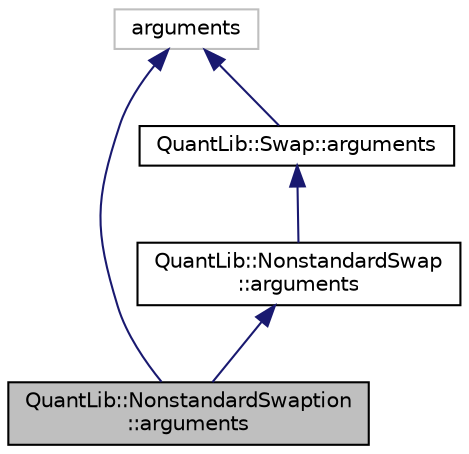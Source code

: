 digraph "QuantLib::NonstandardSwaption::arguments"
{
  edge [fontname="Helvetica",fontsize="10",labelfontname="Helvetica",labelfontsize="10"];
  node [fontname="Helvetica",fontsize="10",shape=record];
  Node1 [label="QuantLib::NonstandardSwaption\l::arguments",height=0.2,width=0.4,color="black", fillcolor="grey75", style="filled", fontcolor="black"];
  Node2 -> Node1 [dir="back",color="midnightblue",fontsize="10",style="solid"];
  Node2 [label="QuantLib::NonstandardSwap\l::arguments",height=0.2,width=0.4,color="black", fillcolor="white", style="filled",URL="$class_quant_lib_1_1_nonstandard_swap_1_1arguments.html",tooltip="Arguments for nonstandard swap calculation "];
  Node3 -> Node2 [dir="back",color="midnightblue",fontsize="10",style="solid"];
  Node3 [label="QuantLib::Swap::arguments",height=0.2,width=0.4,color="black", fillcolor="white", style="filled",URL="$class_quant_lib_1_1_swap_1_1arguments.html"];
  Node4 -> Node3 [dir="back",color="midnightblue",fontsize="10",style="solid"];
  Node4 [label="arguments",height=0.2,width=0.4,color="grey75", fillcolor="white", style="filled"];
  Node4 -> Node1 [dir="back",color="midnightblue",fontsize="10",style="solid"];
}
